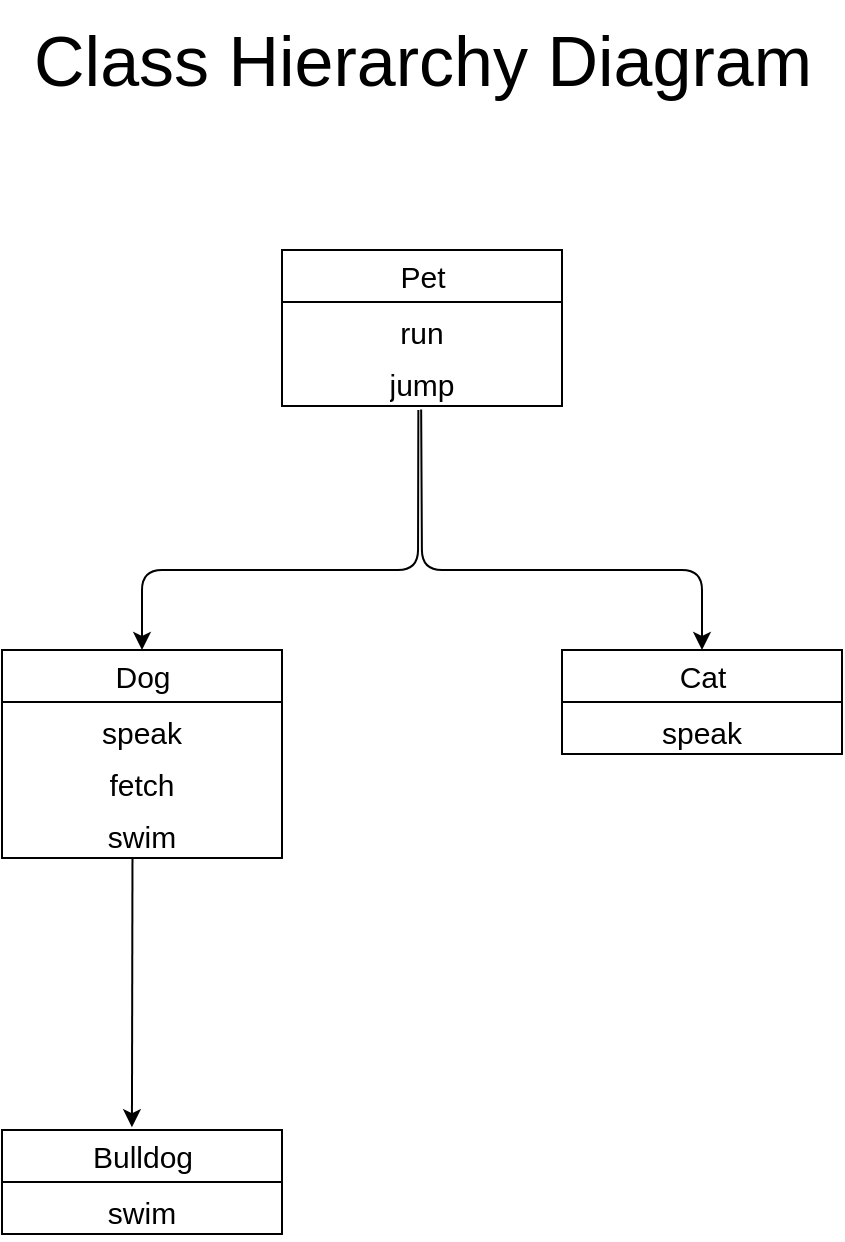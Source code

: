 <mxfile>
    <diagram id="AHwOF6o4n0vI2-kEcGO3" name="Page-1">
        <mxGraphModel dx="683" dy="712" grid="1" gridSize="10" guides="1" tooltips="1" connect="1" arrows="1" fold="1" page="1" pageScale="1" pageWidth="850" pageHeight="1100" math="0" shadow="0">
            <root>
                <mxCell id="0"/>
                <mxCell id="1" parent="0"/>
                <mxCell id="28" value="Dog" style="swimlane;fontStyle=0;childLayout=stackLayout;horizontal=1;startSize=26;fillColor=none;horizontalStack=0;resizeParent=1;resizeParentMax=0;resizeLast=0;collapsible=1;marginBottom=0;html=1;fontSize=15;" vertex="1" parent="1">
                    <mxGeometry x="215" y="400" width="140" height="104" as="geometry"/>
                </mxCell>
                <mxCell id="29" value="speak" style="text;strokeColor=none;fillColor=none;align=center;verticalAlign=top;spacingLeft=4;spacingRight=4;overflow=hidden;rotatable=0;points=[[0,0.5],[1,0.5]];portConstraint=eastwest;whiteSpace=wrap;html=1;fontSize=15;" vertex="1" parent="28">
                    <mxGeometry y="26" width="140" height="26" as="geometry"/>
                </mxCell>
                <mxCell id="30" value="fetch" style="text;strokeColor=none;fillColor=none;align=center;verticalAlign=top;spacingLeft=4;spacingRight=4;overflow=hidden;rotatable=0;points=[[0,0.5],[1,0.5]];portConstraint=eastwest;whiteSpace=wrap;html=1;fontSize=15;" vertex="1" parent="28">
                    <mxGeometry y="52" width="140" height="26" as="geometry"/>
                </mxCell>
                <mxCell id="31" value="swim" style="text;strokeColor=none;fillColor=none;align=center;verticalAlign=top;spacingLeft=4;spacingRight=4;overflow=hidden;rotatable=0;points=[[0,0.5],[1,0.5]];portConstraint=eastwest;whiteSpace=wrap;html=1;fontSize=15;" vertex="1" parent="28">
                    <mxGeometry y="78" width="140" height="26" as="geometry"/>
                </mxCell>
                <mxCell id="32" value="Pet" style="swimlane;fontStyle=0;childLayout=stackLayout;horizontal=1;startSize=26;fillColor=none;horizontalStack=0;resizeParent=1;resizeParentMax=0;resizeLast=0;collapsible=1;marginBottom=0;html=1;fontSize=15;align=center;" vertex="1" parent="1">
                    <mxGeometry x="355" y="200" width="140" height="78" as="geometry"/>
                </mxCell>
                <mxCell id="33" value="run" style="text;strokeColor=none;fillColor=none;align=center;verticalAlign=top;spacingLeft=4;spacingRight=4;overflow=hidden;rotatable=0;points=[[0,0.5],[1,0.5]];portConstraint=eastwest;whiteSpace=wrap;html=1;fontSize=15;" vertex="1" parent="32">
                    <mxGeometry y="26" width="140" height="26" as="geometry"/>
                </mxCell>
                <mxCell id="34" value="jump" style="text;strokeColor=none;fillColor=none;align=center;verticalAlign=top;spacingLeft=4;spacingRight=4;overflow=hidden;rotatable=0;points=[[0,0.5],[1,0.5]];portConstraint=eastwest;whiteSpace=wrap;html=1;fontSize=15;" vertex="1" parent="32">
                    <mxGeometry y="52" width="140" height="26" as="geometry"/>
                </mxCell>
                <mxCell id="36" value="Cat" style="swimlane;fontStyle=0;childLayout=stackLayout;horizontal=1;startSize=26;fillColor=none;horizontalStack=0;resizeParent=1;resizeParentMax=0;resizeLast=0;collapsible=1;marginBottom=0;html=1;fontSize=15;" vertex="1" parent="1">
                    <mxGeometry x="495" y="400" width="140" height="52" as="geometry"/>
                </mxCell>
                <mxCell id="37" value="speak" style="text;strokeColor=none;fillColor=none;align=center;verticalAlign=top;spacingLeft=4;spacingRight=4;overflow=hidden;rotatable=0;points=[[0,0.5],[1,0.5]];portConstraint=eastwest;whiteSpace=wrap;html=1;fontSize=15;" vertex="1" parent="36">
                    <mxGeometry y="26" width="140" height="26" as="geometry"/>
                </mxCell>
                <mxCell id="40" value="Bulldog" style="swimlane;fontStyle=0;childLayout=stackLayout;horizontal=1;startSize=26;fillColor=none;horizontalStack=0;resizeParent=1;resizeParentMax=0;resizeLast=0;collapsible=1;marginBottom=0;html=1;fontSize=15;" vertex="1" parent="1">
                    <mxGeometry x="215" y="640" width="140" height="52" as="geometry"/>
                </mxCell>
                <mxCell id="43" value="swim" style="text;strokeColor=none;fillColor=none;align=center;verticalAlign=top;spacingLeft=4;spacingRight=4;overflow=hidden;rotatable=0;points=[[0,0.5],[1,0.5]];portConstraint=eastwest;whiteSpace=wrap;html=1;fontSize=15;" vertex="1" parent="40">
                    <mxGeometry y="26" width="140" height="26" as="geometry"/>
                </mxCell>
                <mxCell id="47" value="Class Hierarchy Diagram" style="text;html=1;align=center;verticalAlign=middle;resizable=0;points=[];autosize=1;strokeColor=none;fillColor=none;fontSize=35;" vertex="1" parent="1">
                    <mxGeometry x="220" y="75" width="410" height="60" as="geometry"/>
                </mxCell>
                <mxCell id="48" value="" style="edgeStyle=none;orthogonalLoop=1;jettySize=auto;html=1;fontSize=15;exitX=0.487;exitY=1.076;exitDx=0;exitDy=0;exitPerimeter=0;entryX=0.5;entryY=0;entryDx=0;entryDy=0;" edge="1" parent="1" source="34" target="28">
                    <mxGeometry width="80" relative="1" as="geometry">
                        <mxPoint x="380" y="350" as="sourcePoint"/>
                        <mxPoint x="460" y="350" as="targetPoint"/>
                        <Array as="points">
                            <mxPoint x="423" y="360"/>
                            <mxPoint x="285" y="360"/>
                        </Array>
                    </mxGeometry>
                </mxCell>
                <mxCell id="49" value="" style="edgeStyle=none;orthogonalLoop=1;jettySize=auto;html=1;fontSize=15;exitX=0.497;exitY=1.066;exitDx=0;exitDy=0;exitPerimeter=0;entryX=0.5;entryY=0;entryDx=0;entryDy=0;" edge="1" parent="1" source="34" target="36">
                    <mxGeometry width="80" relative="1" as="geometry">
                        <mxPoint x="433.18" y="289.976" as="sourcePoint"/>
                        <mxPoint x="295" y="410" as="targetPoint"/>
                        <Array as="points">
                            <mxPoint x="425" y="360"/>
                            <mxPoint x="565" y="360"/>
                        </Array>
                    </mxGeometry>
                </mxCell>
                <mxCell id="50" value="" style="edgeStyle=none;orthogonalLoop=1;jettySize=auto;html=1;fontSize=15;exitX=0.466;exitY=1.012;exitDx=0;exitDy=0;exitPerimeter=0;entryX=0.464;entryY=-0.027;entryDx=0;entryDy=0;entryPerimeter=0;" edge="1" parent="1" source="31" target="40">
                    <mxGeometry width="80" relative="1" as="geometry">
                        <mxPoint x="275" y="560" as="sourcePoint"/>
                        <mxPoint x="355" y="560" as="targetPoint"/>
                        <Array as="points"/>
                    </mxGeometry>
                </mxCell>
            </root>
        </mxGraphModel>
    </diagram>
</mxfile>